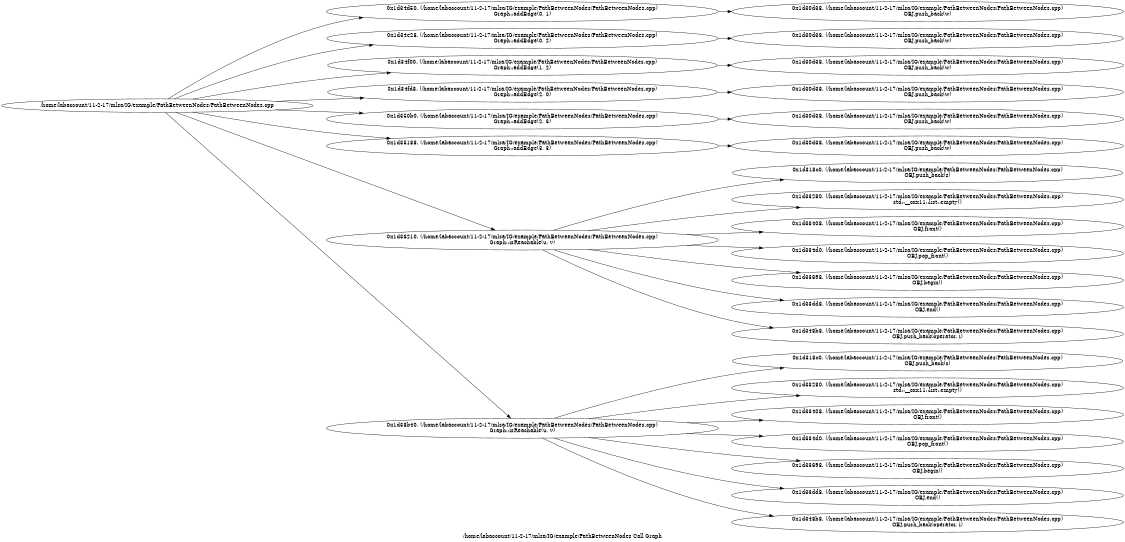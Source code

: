 digraph "/home/labaccount/11-2-17/mlsa/IG/example/PathBetweenNodes Call Graph" {
	graph [dpi=300
		rankdir=LR
		size="7.5, 10"
		label="/home/labaccount/11-2-17/mlsa/IG/example/PathBetweenNodes Call Graph"
	];

	Node0x925360691 [shape=oval, label="/home/labaccount/11-2-17/mlsa/IG/example/PathBetweenNodes/PathBetweenNodes.cpp"];
	Node0x807353195 [shape=oval, label="0x1d34d50. (/home/labaccount/11-2-17/mlsa/IG/example/PathBetweenNodes/PathBetweenNodes.cpp)\nGraph::addEdge(0, 1)"];
	Node0x925360691 -> Node0x807353195;
	Node0x872475269 [shape=oval, label="0x1d34e28. (/home/labaccount/11-2-17/mlsa/IG/example/PathBetweenNodes/PathBetweenNodes.cpp)\nGraph::addEdge(0, 2)"];
	Node0x925360691 -> Node0x872475269;
	Node0x639391894 [shape=oval, label="0x1d34f00. (/home/labaccount/11-2-17/mlsa/IG/example/PathBetweenNodes/PathBetweenNodes.cpp)\nGraph::addEdge(1, 2)"];
	Node0x925360691 -> Node0x639391894;
	Node0x529366868 [shape=oval, label="0x1d34fd8. (/home/labaccount/11-2-17/mlsa/IG/example/PathBetweenNodes/PathBetweenNodes.cpp)\nGraph::addEdge(2, 0)"];
	Node0x925360691 -> Node0x529366868;
	Node0x358680078 [shape=oval, label="0x1d350b0. (/home/labaccount/11-2-17/mlsa/IG/example/PathBetweenNodes/PathBetweenNodes.cpp)\nGraph::addEdge(2, 3)"];
	Node0x925360691 -> Node0x358680078;
	Node0x891274733 [shape=oval, label="0x1d35188. (/home/labaccount/11-2-17/mlsa/IG/example/PathBetweenNodes/PathBetweenNodes.cpp)\nGraph::addEdge(3, 3)"];
	Node0x925360691 -> Node0x891274733;
	Node0x431413965 [shape=oval, label="0x1d36210. (/home/labaccount/11-2-17/mlsa/IG/example/PathBetweenNodes/PathBetweenNodes.cpp)\nGraph::isReachable(u, v)"];
	Node0x925360691 -> Node0x431413965;
	Node0x573941450 [shape=oval, label="0x1d38b40. (/home/labaccount/11-2-17/mlsa/IG/example/PathBetweenNodes/PathBetweenNodes.cpp)\nGraph::isReachable(u, v)"];
	Node0x925360691 -> Node0x573941450;
	Node0x795067946 [shape=oval, label="0x1d30d38. (/home/labaccount/11-2-17/mlsa/IG/example/PathBetweenNodes/PathBetweenNodes.cpp)\nOBJ.push_back(w)"];
	Node0x807353195 -> Node0x795067946;
	Node0x911780214 [shape=oval, label="0x1d30d38. (/home/labaccount/11-2-17/mlsa/IG/example/PathBetweenNodes/PathBetweenNodes.cpp)\nOBJ.push_back(w)"];
	Node0x872475269 -> Node0x911780214;
	Node0x204971072 [shape=oval, label="0x1d30d38. (/home/labaccount/11-2-17/mlsa/IG/example/PathBetweenNodes/PathBetweenNodes.cpp)\nOBJ.push_back(w)"];
	Node0x639391894 -> Node0x204971072;
	Node0x694284506 [shape=oval, label="0x1d30d38. (/home/labaccount/11-2-17/mlsa/IG/example/PathBetweenNodes/PathBetweenNodes.cpp)\nOBJ.push_back(w)"];
	Node0x529366868 -> Node0x694284506;
	Node0x406373129 [shape=oval, label="0x1d30d38. (/home/labaccount/11-2-17/mlsa/IG/example/PathBetweenNodes/PathBetweenNodes.cpp)\nOBJ.push_back(w)"];
	Node0x358680078 -> Node0x406373129;
	Node0x586416237 [shape=oval, label="0x1d30d38. (/home/labaccount/11-2-17/mlsa/IG/example/PathBetweenNodes/PathBetweenNodes.cpp)\nOBJ.push_back(w)"];
	Node0x891274733 -> Node0x586416237;
	Node0x848904937 [shape=oval, label="0x1d318c0. (/home/labaccount/11-2-17/mlsa/IG/example/PathBetweenNodes/PathBetweenNodes.cpp)\nOBJ.push_back(s)"];
	Node0x431413965 -> Node0x848904937;
	Node0x665207199 [shape=oval, label="0x1d33280. (/home/labaccount/11-2-17/mlsa/IG/example/PathBetweenNodes/PathBetweenNodes.cpp)\nstd::__cxx11::list::empty()"];
	Node0x431413965 -> Node0x665207199;
	Node0x644622611 [shape=oval, label="0x1d33408. (/home/labaccount/11-2-17/mlsa/IG/example/PathBetweenNodes/PathBetweenNodes.cpp)\nOBJ.front()"];
	Node0x431413965 -> Node0x644622611;
	Node0x973897712 [shape=oval, label="0x1d334d0. (/home/labaccount/11-2-17/mlsa/IG/example/PathBetweenNodes/PathBetweenNodes.cpp)\nOBJ.pop_front()"];
	Node0x431413965 -> Node0x973897712;
	Node0x623298034 [shape=oval, label="0x1d33698. (/home/labaccount/11-2-17/mlsa/IG/example/PathBetweenNodes/PathBetweenNodes.cpp)\nOBJ.begin()"];
	Node0x431413965 -> Node0x623298034;
	Node0x532345022 [shape=oval, label="0x1d33dd8. (/home/labaccount/11-2-17/mlsa/IG/example/PathBetweenNodes/PathBetweenNodes.cpp)\nOBJ.end()"];
	Node0x431413965 -> Node0x532345022;
	Node0x670447606 [shape=oval, label="0x1d348b8. (/home/labaccount/11-2-17/mlsa/IG/example/PathBetweenNodes/PathBetweenNodes.cpp)\nOBJ.push_back(operator, i)"];
	Node0x431413965 -> Node0x670447606;
	Node0x883310379 [shape=oval, label="0x1d318c0. (/home/labaccount/11-2-17/mlsa/IG/example/PathBetweenNodes/PathBetweenNodes.cpp)\nOBJ.push_back(s)"];
	Node0x573941450 -> Node0x883310379;
	Node0x750894343 [shape=oval, label="0x1d33280. (/home/labaccount/11-2-17/mlsa/IG/example/PathBetweenNodes/PathBetweenNodes.cpp)\nstd::__cxx11::list::empty()"];
	Node0x573941450 -> Node0x750894343;
	Node0x232134593 [shape=oval, label="0x1d33408. (/home/labaccount/11-2-17/mlsa/IG/example/PathBetweenNodes/PathBetweenNodes.cpp)\nOBJ.front()"];
	Node0x573941450 -> Node0x232134593;
	Node0x101551201 [shape=oval, label="0x1d334d0. (/home/labaccount/11-2-17/mlsa/IG/example/PathBetweenNodes/PathBetweenNodes.cpp)\nOBJ.pop_front()"];
	Node0x573941450 -> Node0x101551201;
	Node0x314340906 [shape=oval, label="0x1d33698. (/home/labaccount/11-2-17/mlsa/IG/example/PathBetweenNodes/PathBetweenNodes.cpp)\nOBJ.begin()"];
	Node0x573941450 -> Node0x314340906;
	Node0x495434612 [shape=oval, label="0x1d33dd8. (/home/labaccount/11-2-17/mlsa/IG/example/PathBetweenNodes/PathBetweenNodes.cpp)\nOBJ.end()"];
	Node0x573941450 -> Node0x495434612;
	Node0x644945379 [shape=oval, label="0x1d348b8. (/home/labaccount/11-2-17/mlsa/IG/example/PathBetweenNodes/PathBetweenNodes.cpp)\nOBJ.push_back(operator, i)"];
	Node0x573941450 -> Node0x644945379;
}